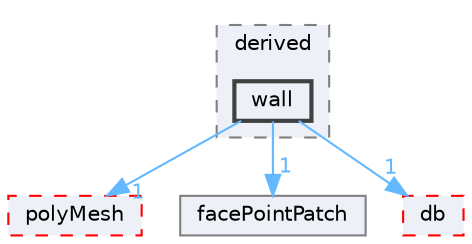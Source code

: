 digraph "src/OpenFOAM/meshes/pointMesh/pointPatches/derived/wall"
{
 // LATEX_PDF_SIZE
  bgcolor="transparent";
  edge [fontname=Helvetica,fontsize=10,labelfontname=Helvetica,labelfontsize=10];
  node [fontname=Helvetica,fontsize=10,shape=box,height=0.2,width=0.4];
  compound=true
  subgraph clusterdir_6b19444c0799847dabb5332dceba8722 {
    graph [ bgcolor="#edf0f7", pencolor="grey50", label="derived", fontname=Helvetica,fontsize=10 style="filled,dashed", URL="dir_6b19444c0799847dabb5332dceba8722.html",tooltip=""]
  dir_9933ed458ab108e208d8735a5fa523b4 [label="wall", fillcolor="#edf0f7", color="grey25", style="filled,bold", URL="dir_9933ed458ab108e208d8735a5fa523b4.html",tooltip=""];
  }
  dir_5e5a63cb97aae3d01c8e98f0c14953bc [label="polyMesh", fillcolor="#edf0f7", color="red", style="filled,dashed", URL="dir_5e5a63cb97aae3d01c8e98f0c14953bc.html",tooltip=""];
  dir_602eb11747eaf9b0ac10527ada580b7b [label="facePointPatch", fillcolor="#edf0f7", color="grey50", style="filled", URL="dir_602eb11747eaf9b0ac10527ada580b7b.html",tooltip=""];
  dir_63c634f7a7cfd679ac26c67fb30fc32f [label="db", fillcolor="#edf0f7", color="red", style="filled,dashed", URL="dir_63c634f7a7cfd679ac26c67fb30fc32f.html",tooltip=""];
  dir_9933ed458ab108e208d8735a5fa523b4->dir_5e5a63cb97aae3d01c8e98f0c14953bc [headlabel="1", labeldistance=1.5 headhref="dir_004324_002980.html" href="dir_004324_002980.html" color="steelblue1" fontcolor="steelblue1"];
  dir_9933ed458ab108e208d8735a5fa523b4->dir_602eb11747eaf9b0ac10527ada580b7b [headlabel="1", labeldistance=1.5 headhref="dir_004324_001261.html" href="dir_004324_001261.html" color="steelblue1" fontcolor="steelblue1"];
  dir_9933ed458ab108e208d8735a5fa523b4->dir_63c634f7a7cfd679ac26c67fb30fc32f [headlabel="1", labeldistance=1.5 headhref="dir_004324_000817.html" href="dir_004324_000817.html" color="steelblue1" fontcolor="steelblue1"];
}
